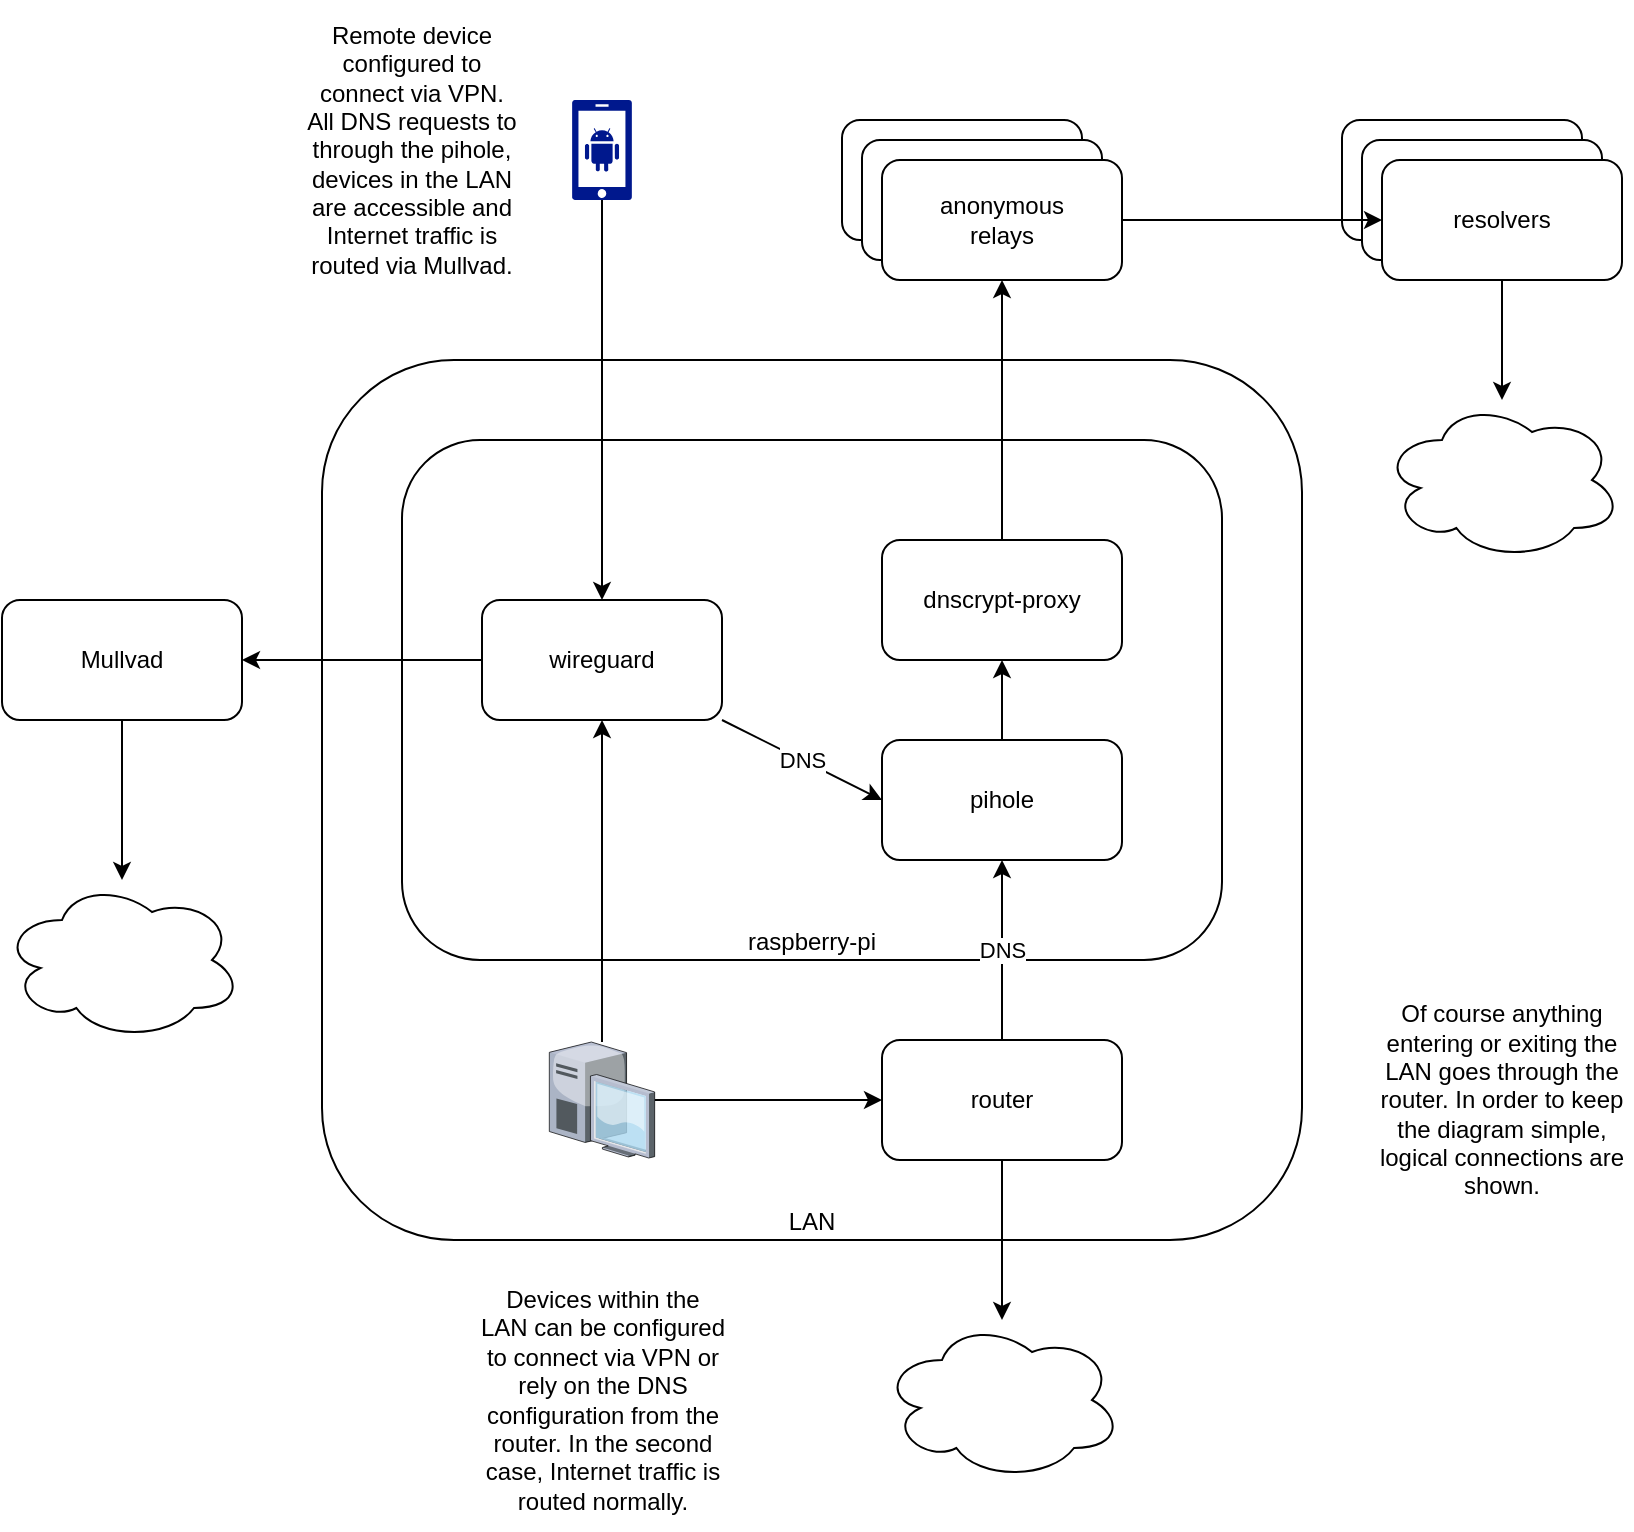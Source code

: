 <mxfile version="14.6.1" type="device"><diagram id="b-RBbzFaKzjL6hltvm6S" name="Page-1"><mxGraphModel dx="1092" dy="1164" grid="1" gridSize="10" guides="1" tooltips="1" connect="1" arrows="1" fold="1" page="1" pageScale="1" pageWidth="850" pageHeight="1100" math="0" shadow="0"><root><mxCell id="0"/><mxCell id="1" parent="0"/><mxCell id="vEVNd5aslECm0KqG_How-1" value="LAN" style="rounded=1;whiteSpace=wrap;html=1;verticalAlign=bottom;" vertex="1" parent="1"><mxGeometry x="240" y="440" width="490" height="440" as="geometry"/></mxCell><mxCell id="vEVNd5aslECm0KqG_How-2" value="&lt;div&gt;raspberry-pi&lt;/div&gt;" style="rounded=1;whiteSpace=wrap;html=1;verticalAlign=bottom;" vertex="1" parent="1"><mxGeometry x="280" y="480" width="410" height="260" as="geometry"/></mxCell><mxCell id="vEVNd5aslECm0KqG_How-10" style="edgeStyle=none;rounded=0;orthogonalLoop=1;jettySize=auto;html=1;" edge="1" parent="1" source="vEVNd5aslECm0KqG_How-3" target="vEVNd5aslECm0KqG_How-4"><mxGeometry relative="1" as="geometry"/></mxCell><mxCell id="vEVNd5aslECm0KqG_How-3" value="pihole" style="rounded=1;whiteSpace=wrap;html=1;" vertex="1" parent="1"><mxGeometry x="520" y="630" width="120" height="60" as="geometry"/></mxCell><mxCell id="vEVNd5aslECm0KqG_How-15" style="edgeStyle=none;rounded=0;orthogonalLoop=1;jettySize=auto;html=1;" edge="1" parent="1" source="vEVNd5aslECm0KqG_How-4" target="vEVNd5aslECm0KqG_How-14"><mxGeometry relative="1" as="geometry"/></mxCell><mxCell id="vEVNd5aslECm0KqG_How-4" value="dnscrypt-proxy" style="rounded=1;whiteSpace=wrap;html=1;" vertex="1" parent="1"><mxGeometry x="520" y="530" width="120" height="60" as="geometry"/></mxCell><mxCell id="vEVNd5aslECm0KqG_How-9" value="DNS" style="edgeStyle=none;rounded=0;orthogonalLoop=1;jettySize=auto;html=1;entryX=0;entryY=0.5;entryDx=0;entryDy=0;" edge="1" parent="1" source="vEVNd5aslECm0KqG_How-5" target="vEVNd5aslECm0KqG_How-3"><mxGeometry relative="1" as="geometry"/></mxCell><mxCell id="vEVNd5aslECm0KqG_How-11" style="edgeStyle=none;rounded=0;orthogonalLoop=1;jettySize=auto;html=1;" edge="1" parent="1" source="vEVNd5aslECm0KqG_How-5" target="vEVNd5aslECm0KqG_How-6"><mxGeometry relative="1" as="geometry"/></mxCell><mxCell id="vEVNd5aslECm0KqG_How-5" value="wireguard" style="rounded=1;whiteSpace=wrap;html=1;" vertex="1" parent="1"><mxGeometry x="320" y="560" width="120" height="60" as="geometry"/></mxCell><mxCell id="vEVNd5aslECm0KqG_How-28" style="edgeStyle=none;rounded=0;orthogonalLoop=1;jettySize=auto;html=1;" edge="1" parent="1" source="vEVNd5aslECm0KqG_How-6" target="vEVNd5aslECm0KqG_How-27"><mxGeometry relative="1" as="geometry"/></mxCell><mxCell id="vEVNd5aslECm0KqG_How-6" value="Mullvad" style="rounded=1;whiteSpace=wrap;html=1;" vertex="1" parent="1"><mxGeometry x="80" y="560" width="120" height="60" as="geometry"/></mxCell><mxCell id="vEVNd5aslECm0KqG_How-8" style="rounded=0;orthogonalLoop=1;jettySize=auto;html=1;" edge="1" parent="1" source="vEVNd5aslECm0KqG_How-7" target="vEVNd5aslECm0KqG_How-5"><mxGeometry relative="1" as="geometry"/></mxCell><mxCell id="vEVNd5aslECm0KqG_How-7" value="" style="aspect=fixed;pointerEvents=1;shadow=0;dashed=0;html=1;strokeColor=none;labelPosition=center;verticalLabelPosition=bottom;verticalAlign=top;align=center;fillColor=#00188D;shape=mxgraph.mscae.enterprise.android_phone" vertex="1" parent="1"><mxGeometry x="365" y="310" width="30" height="50" as="geometry"/></mxCell><mxCell id="vEVNd5aslECm0KqG_How-12" value="&lt;div&gt;anonymous&lt;/div&gt;&lt;div&gt;relays&lt;br&gt;&lt;/div&gt;" style="rounded=1;whiteSpace=wrap;html=1;" vertex="1" parent="1"><mxGeometry x="500" y="320" width="120" height="60" as="geometry"/></mxCell><mxCell id="vEVNd5aslECm0KqG_How-13" value="&lt;div&gt;anonymous&lt;/div&gt;&lt;div&gt;relays&lt;br&gt;&lt;/div&gt;" style="rounded=1;whiteSpace=wrap;html=1;" vertex="1" parent="1"><mxGeometry x="510" y="330" width="120" height="60" as="geometry"/></mxCell><mxCell id="vEVNd5aslECm0KqG_How-14" value="&lt;div&gt;anonymous&lt;/div&gt;&lt;div&gt;relays&lt;br&gt;&lt;/div&gt;" style="rounded=1;whiteSpace=wrap;html=1;" vertex="1" parent="1"><mxGeometry x="520" y="340" width="120" height="60" as="geometry"/></mxCell><mxCell id="vEVNd5aslECm0KqG_How-16" value="" style="rounded=1;whiteSpace=wrap;html=1;" vertex="1" parent="1"><mxGeometry x="750" y="320" width="120" height="60" as="geometry"/></mxCell><mxCell id="vEVNd5aslECm0KqG_How-17" value="" style="rounded=1;whiteSpace=wrap;html=1;" vertex="1" parent="1"><mxGeometry x="760" y="330" width="120" height="60" as="geometry"/></mxCell><mxCell id="vEVNd5aslECm0KqG_How-30" style="edgeStyle=none;rounded=0;orthogonalLoop=1;jettySize=auto;html=1;" edge="1" parent="1" source="vEVNd5aslECm0KqG_How-18" target="vEVNd5aslECm0KqG_How-29"><mxGeometry relative="1" as="geometry"/></mxCell><mxCell id="vEVNd5aslECm0KqG_How-18" value="resolvers" style="rounded=1;whiteSpace=wrap;html=1;" vertex="1" parent="1"><mxGeometry x="770" y="340" width="120" height="60" as="geometry"/></mxCell><mxCell id="vEVNd5aslECm0KqG_How-19" style="edgeStyle=none;rounded=0;orthogonalLoop=1;jettySize=auto;html=1;" edge="1" parent="1" source="vEVNd5aslECm0KqG_How-14" target="vEVNd5aslECm0KqG_How-18"><mxGeometry relative="1" as="geometry"/></mxCell><mxCell id="vEVNd5aslECm0KqG_How-23" value="DNS" style="edgeStyle=none;rounded=0;orthogonalLoop=1;jettySize=auto;html=1;" edge="1" parent="1" source="vEVNd5aslECm0KqG_How-20" target="vEVNd5aslECm0KqG_How-3"><mxGeometry relative="1" as="geometry"/></mxCell><mxCell id="vEVNd5aslECm0KqG_How-26" style="edgeStyle=none;rounded=0;orthogonalLoop=1;jettySize=auto;html=1;" edge="1" parent="1" source="vEVNd5aslECm0KqG_How-20" target="vEVNd5aslECm0KqG_How-25"><mxGeometry relative="1" as="geometry"/></mxCell><mxCell id="vEVNd5aslECm0KqG_How-20" value="router" style="rounded=1;whiteSpace=wrap;html=1;" vertex="1" parent="1"><mxGeometry x="520" y="780" width="120" height="60" as="geometry"/></mxCell><mxCell id="vEVNd5aslECm0KqG_How-22" style="edgeStyle=none;rounded=0;orthogonalLoop=1;jettySize=auto;html=1;" edge="1" parent="1" source="vEVNd5aslECm0KqG_How-21" target="vEVNd5aslECm0KqG_How-20"><mxGeometry relative="1" as="geometry"/></mxCell><mxCell id="vEVNd5aslECm0KqG_How-24" style="edgeStyle=none;rounded=0;orthogonalLoop=1;jettySize=auto;html=1;" edge="1" parent="1" source="vEVNd5aslECm0KqG_How-21" target="vEVNd5aslECm0KqG_How-5"><mxGeometry relative="1" as="geometry"/></mxCell><mxCell id="vEVNd5aslECm0KqG_How-21" value="" style="verticalLabelPosition=bottom;aspect=fixed;html=1;verticalAlign=top;strokeColor=none;align=center;outlineConnect=0;shape=mxgraph.citrix.desktop;" vertex="1" parent="1"><mxGeometry x="353.66" y="781" width="52.67" height="58" as="geometry"/></mxCell><mxCell id="vEVNd5aslECm0KqG_How-25" value="" style="ellipse;shape=cloud;whiteSpace=wrap;html=1;" vertex="1" parent="1"><mxGeometry x="520" y="920" width="120" height="80" as="geometry"/></mxCell><mxCell id="vEVNd5aslECm0KqG_How-27" value="" style="ellipse;shape=cloud;whiteSpace=wrap;html=1;" vertex="1" parent="1"><mxGeometry x="80" y="700" width="120" height="80" as="geometry"/></mxCell><mxCell id="vEVNd5aslECm0KqG_How-29" value="" style="ellipse;shape=cloud;whiteSpace=wrap;html=1;" vertex="1" parent="1"><mxGeometry x="770" y="460" width="120" height="80" as="geometry"/></mxCell><mxCell id="vEVNd5aslECm0KqG_How-31" value="Remote device configured to connect via VPN. All DNS requests to through the pihole, devices in the LAN are accessible and Internet traffic is routed via Mullvad." style="text;html=1;strokeColor=none;fillColor=none;align=center;verticalAlign=middle;whiteSpace=wrap;rounded=0;" vertex="1" parent="1"><mxGeometry x="230" y="260" width="110" height="150" as="geometry"/></mxCell><mxCell id="vEVNd5aslECm0KqG_How-33" value="Devices within the LAN can be configured to connect via VPN or rely on the DNS configuration from the router. In the second case, Internet traffic is routed normally." style="text;html=1;strokeColor=none;fillColor=none;align=center;verticalAlign=middle;whiteSpace=wrap;rounded=0;" vertex="1" parent="1"><mxGeometry x="317.5" y="895" width="125" height="130" as="geometry"/></mxCell><mxCell id="vEVNd5aslECm0KqG_How-34" value="Of course anything entering or exiting the LAN goes through the router. In order to keep the diagram simple, logical connections are shown." style="text;html=1;strokeColor=none;fillColor=none;align=center;verticalAlign=middle;whiteSpace=wrap;rounded=0;" vertex="1" parent="1"><mxGeometry x="765" y="750" width="130" height="120" as="geometry"/></mxCell></root></mxGraphModel></diagram></mxfile>